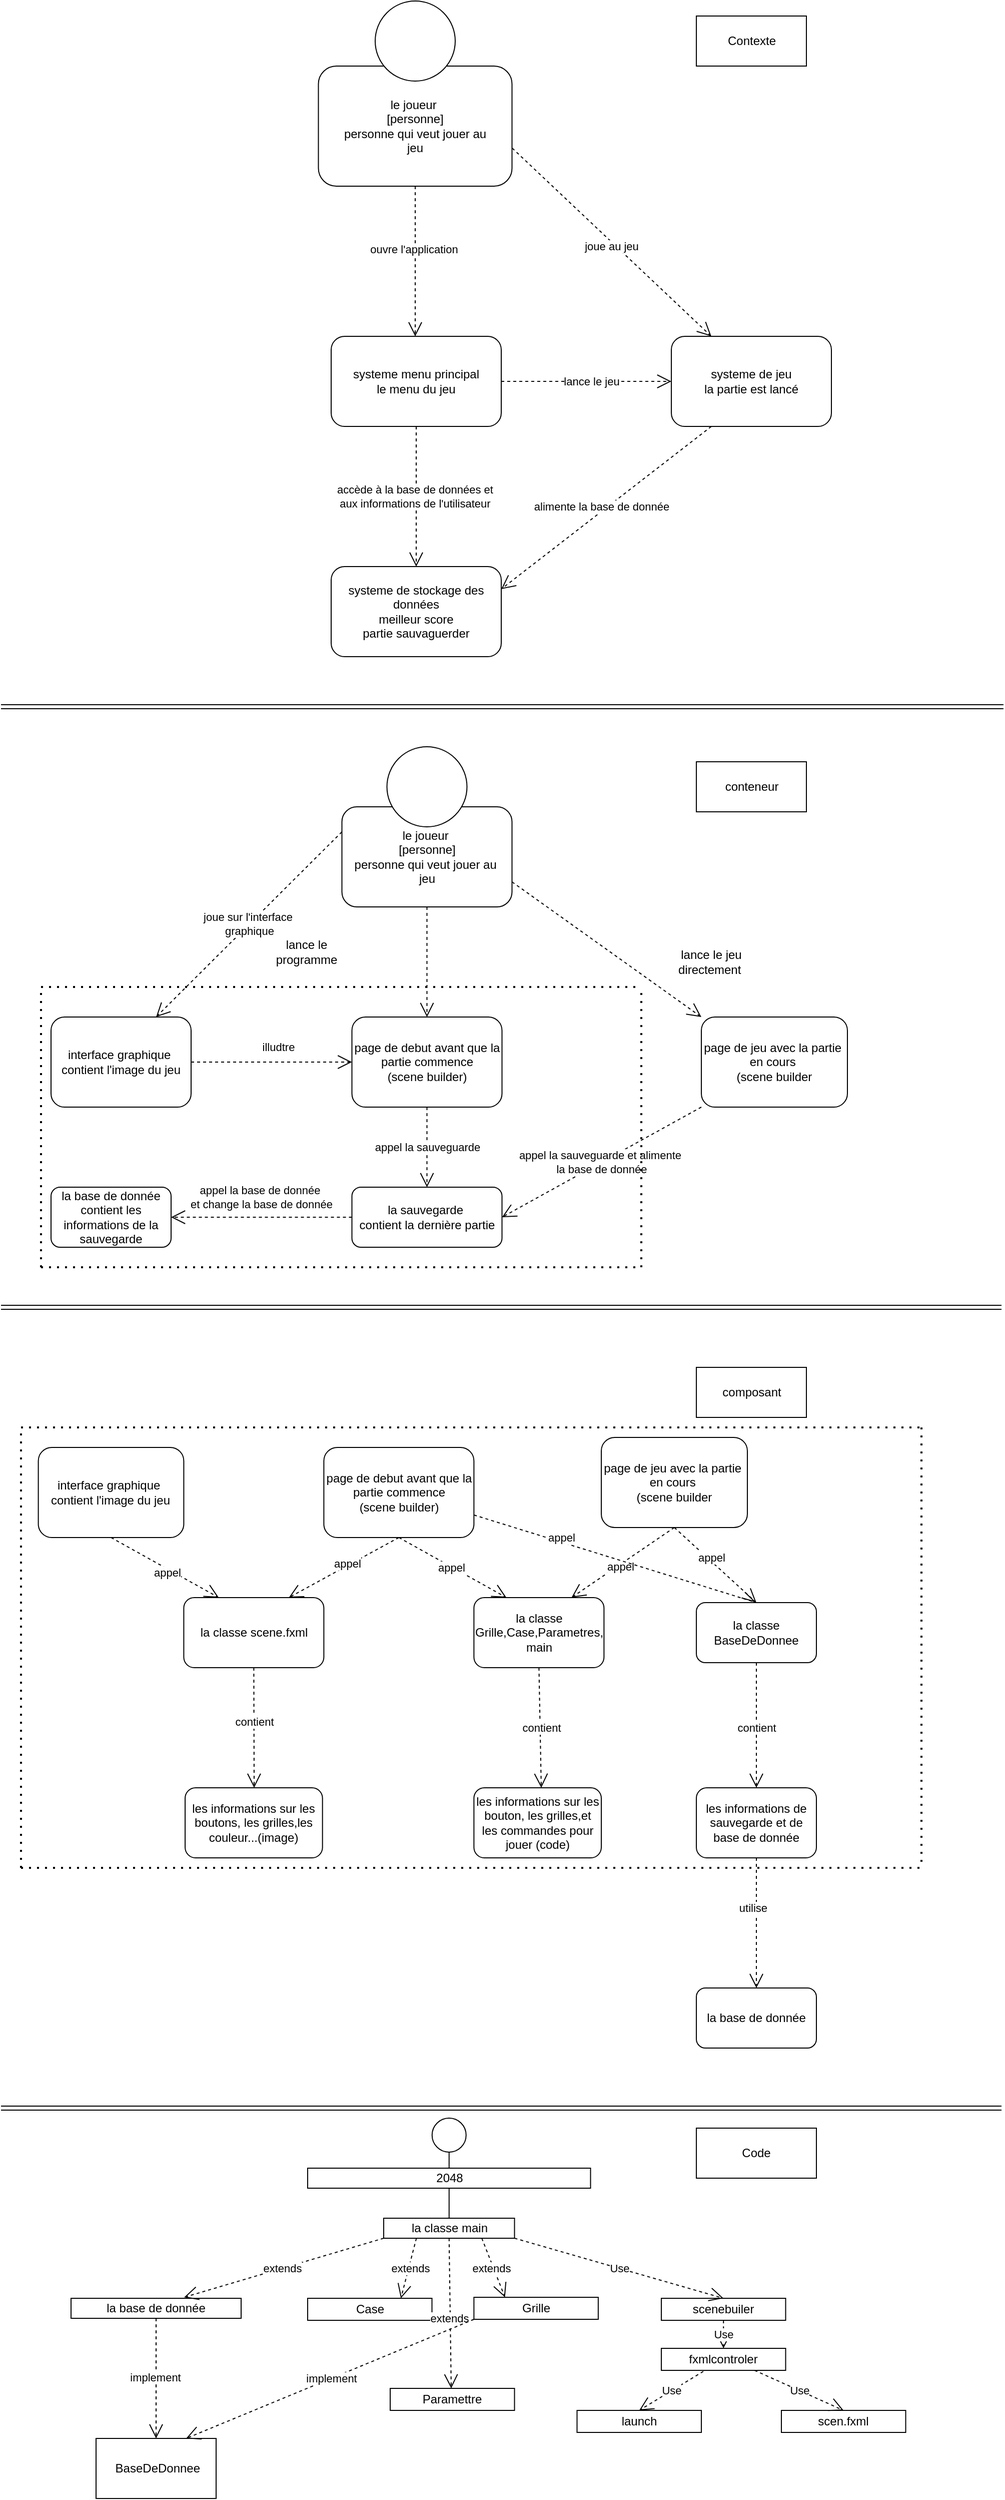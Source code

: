 <mxfile version="20.7.4" type="device"><diagram id="f_n2MWQCEkxtBgX8KyKz" name="Page-1"><mxGraphModel dx="1434" dy="802" grid="1" gridSize="10" guides="1" tooltips="1" connect="1" arrows="1" fold="1" page="1" pageScale="1" pageWidth="827" pageHeight="1169" math="0" shadow="0"><root><mxCell id="0"/><mxCell id="1" parent="0"/><mxCell id="XCGW9679U_AOxH5DLsGi-2" value="&lt;br&gt;" style="rounded=1;whiteSpace=wrap;html=1;" parent="1" vertex="1"><mxGeometry x="317.25" y="80" width="193.5" height="120" as="geometry"/></mxCell><mxCell id="XCGW9679U_AOxH5DLsGi-3" value="" style="ellipse;whiteSpace=wrap;html=1;aspect=fixed;" parent="1" vertex="1"><mxGeometry x="374" y="15" width="80" height="80" as="geometry"/></mxCell><mxCell id="XCGW9679U_AOxH5DLsGi-5" value="le joueur&amp;nbsp;&lt;br&gt;[personne]&lt;br&gt;personne qui veut jouer au jeu" style="text;strokeColor=none;align=center;fillColor=none;html=1;verticalAlign=middle;whiteSpace=wrap;rounded=0;" parent="1" vertex="1"><mxGeometry x="336" y="95" width="156" height="90" as="geometry"/></mxCell><mxCell id="XCGW9679U_AOxH5DLsGi-8" value="ouvre l'application&amp;nbsp;" style="endArrow=open;endSize=12;dashed=1;html=1;rounded=0;exitX=0.5;exitY=1;exitDx=0;exitDy=0;" parent="1" source="XCGW9679U_AOxH5DLsGi-2" edge="1"><mxGeometry x="-0.158" width="160" relative="1" as="geometry"><mxPoint x="330" y="380" as="sourcePoint"/><mxPoint x="414" y="350" as="targetPoint"/><mxPoint as="offset"/></mxGeometry></mxCell><mxCell id="bxx62z62F2Oq8NDC_ObV-1" value="" style="rounded=1;whiteSpace=wrap;html=1;" parent="1" vertex="1"><mxGeometry x="330" y="350" width="170" height="90" as="geometry"/></mxCell><mxCell id="bxx62z62F2Oq8NDC_ObV-2" value="systeme menu principal&lt;br&gt;le menu du jeu" style="text;strokeColor=none;align=center;fillColor=none;html=1;verticalAlign=middle;whiteSpace=wrap;rounded=0;" parent="1" vertex="1"><mxGeometry x="340" y="360" width="150" height="70" as="geometry"/></mxCell><mxCell id="bxx62z62F2Oq8NDC_ObV-3" value="accède à la base de données et&amp;nbsp;&lt;br&gt;aux informations de l'utilisateur&amp;nbsp;" style="endArrow=open;endSize=12;dashed=1;html=1;rounded=0;exitX=0.5;exitY=1;exitDx=0;exitDy=0;" parent="1" source="bxx62z62F2Oq8NDC_ObV-1" edge="1"><mxGeometry width="160" relative="1" as="geometry"><mxPoint x="330" y="410" as="sourcePoint"/><mxPoint x="415" y="580" as="targetPoint"/><mxPoint as="offset"/></mxGeometry></mxCell><mxCell id="bxx62z62F2Oq8NDC_ObV-4" value="" style="rounded=1;whiteSpace=wrap;html=1;" parent="1" vertex="1"><mxGeometry x="330" y="580" width="170" height="90" as="geometry"/></mxCell><mxCell id="bxx62z62F2Oq8NDC_ObV-7" value="systeme de stockage des données&lt;br&gt;meilleur score&lt;br&gt;partie sauvaguerder" style="text;strokeColor=none;align=center;fillColor=none;html=1;verticalAlign=middle;whiteSpace=wrap;rounded=0;" parent="1" vertex="1"><mxGeometry x="340" y="590" width="150" height="70" as="geometry"/></mxCell><mxCell id="bxx62z62F2Oq8NDC_ObV-8" value="lance le jeu" style="endArrow=open;endSize=12;dashed=1;html=1;rounded=0;exitX=1;exitY=0.5;exitDx=0;exitDy=0;" parent="1" source="bxx62z62F2Oq8NDC_ObV-1" edge="1"><mxGeometry x="0.059" width="160" relative="1" as="geometry"><mxPoint x="330" y="370" as="sourcePoint"/><mxPoint x="670" y="395" as="targetPoint"/><Array as="points"><mxPoint x="590" y="395"/></Array><mxPoint as="offset"/></mxGeometry></mxCell><mxCell id="bxx62z62F2Oq8NDC_ObV-9" value="" style="rounded=1;whiteSpace=wrap;html=1;" parent="1" vertex="1"><mxGeometry x="670" y="350" width="160" height="90" as="geometry"/></mxCell><mxCell id="bxx62z62F2Oq8NDC_ObV-11" value="systeme de jeu&lt;br&gt;la partie est lancé" style="text;strokeColor=none;align=center;fillColor=none;html=1;verticalAlign=middle;whiteSpace=wrap;rounded=0;" parent="1" vertex="1"><mxGeometry x="680" y="360" width="140" height="70" as="geometry"/></mxCell><mxCell id="bxx62z62F2Oq8NDC_ObV-13" value="alimente la base de donnée" style="endArrow=open;endSize=12;dashed=1;html=1;rounded=0;exitX=0.25;exitY=1;exitDx=0;exitDy=0;entryX=1;entryY=0.25;entryDx=0;entryDy=0;" parent="1" source="bxx62z62F2Oq8NDC_ObV-9" target="bxx62z62F2Oq8NDC_ObV-4" edge="1"><mxGeometry x="0.024" y="-4" width="160" relative="1" as="geometry"><mxPoint x="330" y="360" as="sourcePoint"/><mxPoint x="490" y="360" as="targetPoint"/><mxPoint as="offset"/></mxGeometry></mxCell><mxCell id="bxx62z62F2Oq8NDC_ObV-14" value="joue au jeu" style="endArrow=open;endSize=12;dashed=1;html=1;rounded=0;exitX=1.001;exitY=0.683;exitDx=0;exitDy=0;exitPerimeter=0;entryX=0.25;entryY=0;entryDx=0;entryDy=0;" parent="1" source="XCGW9679U_AOxH5DLsGi-2" target="bxx62z62F2Oq8NDC_ObV-9" edge="1"><mxGeometry x="0.018" y="-3" width="160" relative="1" as="geometry"><mxPoint x="330" y="360" as="sourcePoint"/><mxPoint x="490" y="360" as="targetPoint"/><mxPoint as="offset"/></mxGeometry></mxCell><mxCell id="bxx62z62F2Oq8NDC_ObV-17" value="le joueur&amp;nbsp;&lt;br&gt;[personne]&lt;br&gt;personne qui veut jouer au&amp;nbsp;&lt;br&gt;jeu" style="rounded=1;whiteSpace=wrap;html=1;" parent="1" vertex="1"><mxGeometry x="340.75" y="820" width="170" height="100" as="geometry"/></mxCell><mxCell id="bxx62z62F2Oq8NDC_ObV-18" value="" style="ellipse;whiteSpace=wrap;html=1;aspect=fixed;" parent="1" vertex="1"><mxGeometry x="385.75" y="760" width="80" height="80" as="geometry"/></mxCell><mxCell id="bxx62z62F2Oq8NDC_ObV-20" value="page de debut avant que la partie commence&lt;br&gt;(scene builder)" style="rounded=1;whiteSpace=wrap;html=1;" parent="1" vertex="1"><mxGeometry x="350.75" y="1030" width="150" height="90" as="geometry"/></mxCell><mxCell id="bxx62z62F2Oq8NDC_ObV-21" value="" style="endArrow=open;endSize=12;dashed=1;html=1;rounded=0;exitX=0.5;exitY=1;exitDx=0;exitDy=0;entryX=0.5;entryY=0;entryDx=0;entryDy=0;" parent="1" source="bxx62z62F2Oq8NDC_ObV-17" target="bxx62z62F2Oq8NDC_ObV-20" edge="1"><mxGeometry x="-0.226" y="-74" width="160" relative="1" as="geometry"><mxPoint x="330" y="970" as="sourcePoint"/><mxPoint x="490" y="970" as="targetPoint"/><mxPoint as="offset"/></mxGeometry></mxCell><mxCell id="bxx62z62F2Oq8NDC_ObV-23" value="" style="endArrow=open;endSize=12;dashed=1;html=1;rounded=0;exitX=1;exitY=0.75;exitDx=0;exitDy=0;entryX=0;entryY=0;entryDx=0;entryDy=0;" parent="1" source="bxx62z62F2Oq8NDC_ObV-17" target="bxx62z62F2Oq8NDC_ObV-24" edge="1"><mxGeometry x="0.113" y="69" width="160" relative="1" as="geometry"><mxPoint x="330" y="970" as="sourcePoint"/><mxPoint x="511" y="1030" as="targetPoint"/><mxPoint as="offset"/></mxGeometry></mxCell><mxCell id="bxx62z62F2Oq8NDC_ObV-24" value="page de jeu avec la partie&amp;nbsp;&lt;br&gt;en cours&amp;nbsp;&lt;br&gt;(scene builder" style="rounded=1;whiteSpace=wrap;html=1;" parent="1" vertex="1"><mxGeometry x="700" y="1030" width="146" height="90" as="geometry"/></mxCell><mxCell id="bxx62z62F2Oq8NDC_ObV-25" value="appel la sauveguarde" style="endArrow=open;endSize=12;dashed=1;html=1;rounded=0;exitX=0.5;exitY=1;exitDx=0;exitDy=0;entryX=0.5;entryY=0;entryDx=0;entryDy=0;" parent="1" source="bxx62z62F2Oq8NDC_ObV-20" target="bxx62z62F2Oq8NDC_ObV-28" edge="1"><mxGeometry width="160" relative="1" as="geometry"><mxPoint x="339" y="1120" as="sourcePoint"/><mxPoint x="360" y="1200" as="targetPoint"/></mxGeometry></mxCell><mxCell id="bxx62z62F2Oq8NDC_ObV-26" value="appel la sauveguarde et alimente&amp;nbsp;&lt;br&gt;la base de donnée" style="endArrow=open;endSize=12;dashed=1;html=1;rounded=0;exitX=0;exitY=1;exitDx=0;exitDy=0;entryX=1;entryY=0.5;entryDx=0;entryDy=0;" parent="1" source="bxx62z62F2Oq8NDC_ObV-24" target="bxx62z62F2Oq8NDC_ObV-28" edge="1"><mxGeometry width="160" relative="1" as="geometry"><mxPoint x="330" y="1160" as="sourcePoint"/><mxPoint x="480" y="1200" as="targetPoint"/></mxGeometry></mxCell><mxCell id="bxx62z62F2Oq8NDC_ObV-28" value="la sauvegarde&amp;nbsp;&lt;br&gt;contient la dernière partie" style="rounded=1;whiteSpace=wrap;html=1;" parent="1" vertex="1"><mxGeometry x="350.75" y="1200" width="150" height="60" as="geometry"/></mxCell><mxCell id="bxx62z62F2Oq8NDC_ObV-29" value="lance le programme" style="text;strokeColor=none;align=center;fillColor=none;html=1;verticalAlign=middle;whiteSpace=wrap;rounded=0;" parent="1" vertex="1"><mxGeometry x="260" y="950" width="90.75" height="30" as="geometry"/></mxCell><mxCell id="bxx62z62F2Oq8NDC_ObV-30" value="lance le jeu directement&amp;nbsp;" style="text;strokeColor=none;align=center;fillColor=none;html=1;verticalAlign=middle;whiteSpace=wrap;rounded=0;" parent="1" vertex="1"><mxGeometry x="680" y="960" width="60" height="30" as="geometry"/></mxCell><mxCell id="bxx62z62F2Oq8NDC_ObV-32" value="" style="endArrow=none;dashed=1;html=1;dashPattern=1 3;strokeWidth=2;rounded=0;" parent="1" edge="1"><mxGeometry width="50" height="50" relative="1" as="geometry"><mxPoint x="40" y="1000" as="sourcePoint"/><mxPoint x="640" y="1000" as="targetPoint"/></mxGeometry></mxCell><mxCell id="bxx62z62F2Oq8NDC_ObV-33" value="" style="endArrow=none;dashed=1;html=1;dashPattern=1 3;strokeWidth=2;rounded=0;" parent="1" edge="1"><mxGeometry width="50" height="50" relative="1" as="geometry"><mxPoint x="640" y="1280" as="sourcePoint"/><mxPoint x="640" y="1000" as="targetPoint"/></mxGeometry></mxCell><mxCell id="bxx62z62F2Oq8NDC_ObV-34" value="" style="endArrow=none;dashed=1;html=1;dashPattern=1 3;strokeWidth=2;rounded=0;" parent="1" edge="1"><mxGeometry width="50" height="50" relative="1" as="geometry"><mxPoint x="40" y="1280" as="sourcePoint"/><mxPoint x="40" y="1000" as="targetPoint"/></mxGeometry></mxCell><mxCell id="bxx62z62F2Oq8NDC_ObV-35" value="" style="endArrow=none;dashed=1;html=1;dashPattern=1 3;strokeWidth=2;rounded=0;" parent="1" edge="1"><mxGeometry width="50" height="50" relative="1" as="geometry"><mxPoint x="40" y="1280" as="sourcePoint"/><mxPoint x="640" y="1280" as="targetPoint"/></mxGeometry></mxCell><mxCell id="bxx62z62F2Oq8NDC_ObV-36" value="la base de donnée&lt;br&gt;contient les informations de la sauvegarde" style="rounded=1;whiteSpace=wrap;html=1;" parent="1" vertex="1"><mxGeometry x="50" y="1200" width="120" height="60" as="geometry"/></mxCell><mxCell id="bxx62z62F2Oq8NDC_ObV-37" value="appel la base de donnée&amp;nbsp;&lt;br&gt;et change la base de donnée" style="endArrow=open;endSize=12;dashed=1;html=1;rounded=0;entryX=1;entryY=0.5;entryDx=0;entryDy=0;exitX=0;exitY=0.5;exitDx=0;exitDy=0;" parent="1" source="bxx62z62F2Oq8NDC_ObV-28" target="bxx62z62F2Oq8NDC_ObV-36" edge="1"><mxGeometry x="0.004" y="-20" width="160" relative="1" as="geometry"><mxPoint x="330" y="1030" as="sourcePoint"/><mxPoint x="490" y="1030" as="targetPoint"/><mxPoint as="offset"/></mxGeometry></mxCell><mxCell id="bxx62z62F2Oq8NDC_ObV-38" value="interface graphique&amp;nbsp;&lt;br&gt;contient l'image du jeu" style="rounded=1;whiteSpace=wrap;html=1;" parent="1" vertex="1"><mxGeometry x="50" y="1030" width="140" height="90" as="geometry"/></mxCell><mxCell id="bxx62z62F2Oq8NDC_ObV-40" value="joue sur l'interface&amp;nbsp;&lt;br&gt;graphique" style="endArrow=open;endSize=12;dashed=1;html=1;rounded=0;entryX=0.75;entryY=0;entryDx=0;entryDy=0;exitX=0;exitY=0.25;exitDx=0;exitDy=0;" parent="1" source="bxx62z62F2Oq8NDC_ObV-17" target="bxx62z62F2Oq8NDC_ObV-38" edge="1"><mxGeometry width="160" relative="1" as="geometry"><mxPoint x="330" y="1000" as="sourcePoint"/><mxPoint x="490" y="1000" as="targetPoint"/></mxGeometry></mxCell><mxCell id="bxx62z62F2Oq8NDC_ObV-41" value="illudtre" style="endArrow=open;endSize=12;dashed=1;html=1;rounded=0;exitX=1;exitY=0.5;exitDx=0;exitDy=0;entryX=0;entryY=0.5;entryDx=0;entryDy=0;" parent="1" source="bxx62z62F2Oq8NDC_ObV-38" target="bxx62z62F2Oq8NDC_ObV-20" edge="1"><mxGeometry x="0.081" y="15" width="160" relative="1" as="geometry"><mxPoint x="330" y="990" as="sourcePoint"/><mxPoint x="490" y="990" as="targetPoint"/><mxPoint as="offset"/></mxGeometry></mxCell><mxCell id="bxx62z62F2Oq8NDC_ObV-43" value="Contexte" style="html=1;" parent="1" vertex="1"><mxGeometry x="695" y="30" width="110" height="50" as="geometry"/></mxCell><mxCell id="bxx62z62F2Oq8NDC_ObV-44" value="" style="shape=link;html=1;rounded=0;" parent="1" edge="1"><mxGeometry width="100" relative="1" as="geometry"><mxPoint y="720" as="sourcePoint"/><mxPoint x="1002" y="720" as="targetPoint"/></mxGeometry></mxCell><mxCell id="bxx62z62F2Oq8NDC_ObV-45" value="conteneur" style="html=1;" parent="1" vertex="1"><mxGeometry x="695" y="775" width="110" height="50" as="geometry"/></mxCell><mxCell id="bxx62z62F2Oq8NDC_ObV-47" value="" style="shape=link;html=1;rounded=0;" parent="1" edge="1"><mxGeometry width="100" relative="1" as="geometry"><mxPoint y="1320" as="sourcePoint"/><mxPoint x="1000" y="1320" as="targetPoint"/></mxGeometry></mxCell><mxCell id="bxx62z62F2Oq8NDC_ObV-48" value="composant" style="html=1;" parent="1" vertex="1"><mxGeometry x="695" y="1380" width="110" height="50" as="geometry"/></mxCell><mxCell id="bxx62z62F2Oq8NDC_ObV-52" value="interface graphique&amp;nbsp;&lt;br&gt;contient l'image du jeu" style="rounded=1;whiteSpace=wrap;html=1;" parent="1" vertex="1"><mxGeometry x="37.31" y="1460" width="145.38" height="90" as="geometry"/></mxCell><mxCell id="bxx62z62F2Oq8NDC_ObV-53" value="page de debut avant que la partie commence&lt;br&gt;(scene builder)" style="rounded=1;whiteSpace=wrap;html=1;" parent="1" vertex="1"><mxGeometry x="322.69" y="1460" width="150" height="90" as="geometry"/></mxCell><mxCell id="bxx62z62F2Oq8NDC_ObV-54" value="&lt;font style=&quot;vertical-align: inherit;&quot;&gt;&lt;font style=&quot;vertical-align: inherit;&quot;&gt;appel&lt;/font&gt;&lt;/font&gt;" style="endArrow=open;endSize=12;dashed=1;html=1;rounded=0;exitX=0.5;exitY=1;exitDx=0;exitDy=0;entryX=0.25;entryY=0;entryDx=0;entryDy=0;" parent="1" source="bxx62z62F2Oq8NDC_ObV-52" target="bxx62z62F2Oq8NDC_ObV-55" edge="1"><mxGeometry x="0.06" y="-3" width="160" relative="1" as="geometry"><mxPoint x="400" y="1750" as="sourcePoint"/><mxPoint x="310" y="1680" as="targetPoint"/><mxPoint as="offset"/></mxGeometry></mxCell><mxCell id="bxx62z62F2Oq8NDC_ObV-55" value="la classe scene.fxml&lt;br&gt;" style="rounded=1;whiteSpace=wrap;html=1;" parent="1" vertex="1"><mxGeometry x="182.69" y="1610" width="140" height="70" as="geometry"/></mxCell><mxCell id="bxx62z62F2Oq8NDC_ObV-58" value="page de jeu avec la partie&amp;nbsp;&lt;br&gt;en cours&amp;nbsp;&lt;br&gt;(scene builder" style="rounded=1;whiteSpace=wrap;html=1;" parent="1" vertex="1"><mxGeometry x="600" y="1450" width="146" height="90" as="geometry"/></mxCell><mxCell id="XHBotWARn2kSDnQEhnO9-2" value="&lt;font style=&quot;vertical-align: inherit;&quot;&gt;&lt;font style=&quot;vertical-align: inherit;&quot;&gt;appel&lt;/font&gt;&lt;/font&gt;" style="endArrow=open;endSize=12;dashed=1;html=1;rounded=0;exitX=0.5;exitY=1;exitDx=0;exitDy=0;entryX=0.75;entryY=0;entryDx=0;entryDy=0;" edge="1" parent="1" source="bxx62z62F2Oq8NDC_ObV-53" target="bxx62z62F2Oq8NDC_ObV-55"><mxGeometry x="-0.072" y="-2" width="160" relative="1" as="geometry"><mxPoint x="650" y="1570" as="sourcePoint"/><mxPoint x="810" y="1570" as="targetPoint"/><mxPoint as="offset"/></mxGeometry></mxCell><mxCell id="XHBotWARn2kSDnQEhnO9-3" value="&lt;font style=&quot;vertical-align: inherit;&quot;&gt;&lt;font style=&quot;vertical-align: inherit;&quot;&gt;contient&lt;/font&gt;&lt;/font&gt;" style="endArrow=open;endSize=12;dashed=1;html=1;rounded=0;exitX=0.5;exitY=1;exitDx=0;exitDy=0;" edge="1" parent="1" source="bxx62z62F2Oq8NDC_ObV-55"><mxGeometry x="-0.091" width="160" relative="1" as="geometry"><mxPoint x="650" y="1710" as="sourcePoint"/><mxPoint x="253" y="1800" as="targetPoint"/><mxPoint as="offset"/></mxGeometry></mxCell><mxCell id="XHBotWARn2kSDnQEhnO9-4" value="les informations sur les boutons, les grilles,les couleur...(image)" style="rounded=1;whiteSpace=wrap;html=1;" vertex="1" parent="1"><mxGeometry x="184.03" y="1800" width="137.31" height="70" as="geometry"/></mxCell><mxCell id="XHBotWARn2kSDnQEhnO9-5" value="la classe Grille,Case,Parametres,&lt;br&gt;main" style="rounded=1;whiteSpace=wrap;html=1;" vertex="1" parent="1"><mxGeometry x="472.69" y="1610" width="130" height="70" as="geometry"/></mxCell><mxCell id="XHBotWARn2kSDnQEhnO9-6" value="appel" style="endArrow=open;endSize=12;dashed=1;html=1;rounded=0;exitX=0.5;exitY=1;exitDx=0;exitDy=0;entryX=0.25;entryY=0;entryDx=0;entryDy=0;" edge="1" parent="1" source="bxx62z62F2Oq8NDC_ObV-53" target="XHBotWARn2kSDnQEhnO9-5"><mxGeometry x="-0.02" y="-1" width="160" relative="1" as="geometry"><mxPoint x="650" y="1550" as="sourcePoint"/><mxPoint x="810" y="1550" as="targetPoint"/><mxPoint as="offset"/></mxGeometry></mxCell><mxCell id="XHBotWARn2kSDnQEhnO9-8" value="appel" style="endArrow=open;endSize=12;dashed=1;html=1;rounded=0;entryX=0.75;entryY=0;entryDx=0;entryDy=0;exitX=0.5;exitY=1;exitDx=0;exitDy=0;" edge="1" parent="1" source="bxx62z62F2Oq8NDC_ObV-58" target="XHBotWARn2kSDnQEhnO9-5"><mxGeometry x="0.082" y="3" width="160" relative="1" as="geometry"><mxPoint x="650" y="1550" as="sourcePoint"/><mxPoint x="810" y="1550" as="targetPoint"/><mxPoint y="-1" as="offset"/></mxGeometry></mxCell><mxCell id="XHBotWARn2kSDnQEhnO9-9" value="contient" style="endArrow=open;endSize=12;dashed=1;html=1;rounded=0;exitX=0.5;exitY=1;exitDx=0;exitDy=0;" edge="1" parent="1" source="XHBotWARn2kSDnQEhnO9-5"><mxGeometry x="0.0" y="1" width="160" relative="1" as="geometry"><mxPoint x="650" y="1780" as="sourcePoint"/><mxPoint x="540" y="1800" as="targetPoint"/><mxPoint as="offset"/></mxGeometry></mxCell><mxCell id="XHBotWARn2kSDnQEhnO9-10" value="les informations sur les bouton, les grilles,et les commandes pour jouer (code)" style="rounded=1;whiteSpace=wrap;html=1;" vertex="1" parent="1"><mxGeometry x="472.69" y="1800" width="127.31" height="70" as="geometry"/></mxCell><mxCell id="XHBotWARn2kSDnQEhnO9-11" value="appel" style="endArrow=open;endSize=12;dashed=1;html=1;rounded=0;exitX=1;exitY=0.75;exitDx=0;exitDy=0;entryX=0.5;entryY=0;entryDx=0;entryDy=0;" edge="1" parent="1" source="bxx62z62F2Oq8NDC_ObV-53" target="XHBotWARn2kSDnQEhnO9-14"><mxGeometry x="-0.391" y="4" width="160" relative="1" as="geometry"><mxPoint x="650" y="1760" as="sourcePoint"/><mxPoint x="720" y="1600" as="targetPoint"/><mxPoint as="offset"/></mxGeometry></mxCell><mxCell id="XHBotWARn2kSDnQEhnO9-13" value="appel" style="endArrow=open;endSize=12;dashed=1;html=1;rounded=0;exitX=0.5;exitY=1;exitDx=0;exitDy=0;entryX=0.5;entryY=0;entryDx=0;entryDy=0;" edge="1" parent="1" source="bxx62z62F2Oq8NDC_ObV-58" target="XHBotWARn2kSDnQEhnO9-14"><mxGeometry x="-0.144" y="3" width="160" relative="1" as="geometry"><mxPoint x="650" y="1820" as="sourcePoint"/><mxPoint x="720" y="1600" as="targetPoint"/><mxPoint as="offset"/></mxGeometry></mxCell><mxCell id="XHBotWARn2kSDnQEhnO9-14" value="la classe BaseDeDonnee" style="rounded=1;whiteSpace=wrap;html=1;" vertex="1" parent="1"><mxGeometry x="695" y="1615" width="120" height="60" as="geometry"/></mxCell><mxCell id="XHBotWARn2kSDnQEhnO9-15" value="contient" style="endArrow=open;endSize=12;dashed=1;html=1;rounded=0;exitX=0.5;exitY=1;exitDx=0;exitDy=0;" edge="1" parent="1" source="XHBotWARn2kSDnQEhnO9-14" target="XHBotWARn2kSDnQEhnO9-16"><mxGeometry x="0.04" width="160" relative="1" as="geometry"><mxPoint x="650" y="1810" as="sourcePoint"/><mxPoint x="755" y="1790" as="targetPoint"/><mxPoint as="offset"/></mxGeometry></mxCell><mxCell id="XHBotWARn2kSDnQEhnO9-16" value="les informations de sauvegarde et de base de donnée" style="rounded=1;whiteSpace=wrap;html=1;" vertex="1" parent="1"><mxGeometry x="695" y="1800" width="120" height="70" as="geometry"/></mxCell><mxCell id="XHBotWARn2kSDnQEhnO9-17" value="la base de donnée" style="rounded=1;whiteSpace=wrap;html=1;" vertex="1" parent="1"><mxGeometry x="695" y="2000" width="120" height="60" as="geometry"/></mxCell><mxCell id="XHBotWARn2kSDnQEhnO9-18" value="utilise&amp;nbsp;" style="endArrow=open;endSize=12;dashed=1;html=1;rounded=0;exitX=0.5;exitY=1;exitDx=0;exitDy=0;entryX=0.5;entryY=0;entryDx=0;entryDy=0;" edge="1" parent="1" source="XHBotWARn2kSDnQEhnO9-16" target="XHBotWARn2kSDnQEhnO9-17"><mxGeometry x="-0.232" y="-2" width="160" relative="1" as="geometry"><mxPoint x="650" y="1800" as="sourcePoint"/><mxPoint x="810" y="1800" as="targetPoint"/><mxPoint as="offset"/></mxGeometry></mxCell><mxCell id="XHBotWARn2kSDnQEhnO9-19" value="" style="endArrow=none;dashed=1;html=1;dashPattern=1 3;strokeWidth=2;rounded=0;" edge="1" parent="1"><mxGeometry width="50" height="50" relative="1" as="geometry"><mxPoint x="20" y="1880" as="sourcePoint"/><mxPoint x="920" y="1880" as="targetPoint"/></mxGeometry></mxCell><mxCell id="XHBotWARn2kSDnQEhnO9-20" value="" style="endArrow=none;dashed=1;html=1;dashPattern=1 3;strokeWidth=2;rounded=0;" edge="1" parent="1"><mxGeometry width="50" height="50" relative="1" as="geometry"><mxPoint x="920" y="1440" as="sourcePoint"/><mxPoint x="920" y="1880" as="targetPoint"/></mxGeometry></mxCell><mxCell id="XHBotWARn2kSDnQEhnO9-21" value="" style="endArrow=none;dashed=1;html=1;dashPattern=1 3;strokeWidth=2;rounded=0;" edge="1" parent="1"><mxGeometry width="50" height="50" relative="1" as="geometry"><mxPoint x="20" y="1880" as="sourcePoint"/><mxPoint x="20" y="1440" as="targetPoint"/></mxGeometry></mxCell><mxCell id="XHBotWARn2kSDnQEhnO9-23" value="" style="endArrow=none;dashed=1;html=1;dashPattern=1 3;strokeWidth=2;rounded=0;" edge="1" parent="1"><mxGeometry width="50" height="50" relative="1" as="geometry"><mxPoint x="20" y="1440" as="sourcePoint"/><mxPoint x="920" y="1440" as="targetPoint"/></mxGeometry></mxCell><mxCell id="XHBotWARn2kSDnQEhnO9-24" value="" style="shape=link;html=1;rounded=0;" edge="1" parent="1"><mxGeometry width="100" relative="1" as="geometry"><mxPoint y="2120" as="sourcePoint"/><mxPoint x="1000" y="2120" as="targetPoint"/></mxGeometry></mxCell><mxCell id="XHBotWARn2kSDnQEhnO9-28" value="2048" style="rounded=0;whiteSpace=wrap;html=1;" vertex="1" parent="1"><mxGeometry x="306.5" y="2180" width="282.75" height="20" as="geometry"/></mxCell><mxCell id="XHBotWARn2kSDnQEhnO9-29" value="" style="ellipse;whiteSpace=wrap;html=1;aspect=fixed;" vertex="1" parent="1"><mxGeometry x="430.87" y="2130" width="34" height="34" as="geometry"/></mxCell><mxCell id="XHBotWARn2kSDnQEhnO9-30" value="Code" style="rounded=0;whiteSpace=wrap;html=1;" vertex="1" parent="1"><mxGeometry x="695" y="2140" width="120" height="50" as="geometry"/></mxCell><mxCell id="XHBotWARn2kSDnQEhnO9-31" value="" style="endArrow=none;html=1;rounded=0;exitX=0.5;exitY=0;exitDx=0;exitDy=0;entryX=0.5;entryY=1;entryDx=0;entryDy=0;" edge="1" parent="1" source="XHBotWARn2kSDnQEhnO9-28" target="XHBotWARn2kSDnQEhnO9-29"><mxGeometry width="50" height="50" relative="1" as="geometry"><mxPoint x="470" y="2040" as="sourcePoint"/><mxPoint x="520" y="1990" as="targetPoint"/></mxGeometry></mxCell><mxCell id="XHBotWARn2kSDnQEhnO9-33" value="&amp;nbsp;BaseDeDonnee" style="rounded=0;whiteSpace=wrap;html=1;" vertex="1" parent="1"><mxGeometry x="95" y="2450" width="120" height="60" as="geometry"/></mxCell><mxCell id="XHBotWARn2kSDnQEhnO9-34" value="la base de donnée" style="rounded=0;whiteSpace=wrap;html=1;" vertex="1" parent="1"><mxGeometry x="70" y="2310" width="170" height="20" as="geometry"/></mxCell><mxCell id="XHBotWARn2kSDnQEhnO9-35" value="extends" style="endArrow=open;endSize=12;dashed=1;html=1;rounded=0;entryX=0.665;entryY=-0.05;entryDx=0;entryDy=0;entryPerimeter=0;exitX=0;exitY=1;exitDx=0;exitDy=0;" edge="1" parent="1" source="XHBotWARn2kSDnQEhnO9-37" target="XHBotWARn2kSDnQEhnO9-34"><mxGeometry x="0.016" width="160" relative="1" as="geometry"><mxPoint x="360" y="2250" as="sourcePoint"/><mxPoint x="580" y="2420" as="targetPoint"/><mxPoint as="offset"/></mxGeometry></mxCell><mxCell id="XHBotWARn2kSDnQEhnO9-36" value="implement" style="endArrow=open;endSize=12;dashed=1;html=1;rounded=0;exitX=0.5;exitY=1;exitDx=0;exitDy=0;entryX=0.5;entryY=0;entryDx=0;entryDy=0;" edge="1" parent="1" source="XHBotWARn2kSDnQEhnO9-34" target="XHBotWARn2kSDnQEhnO9-33"><mxGeometry x="-0.019" y="-1" width="160" relative="1" as="geometry"><mxPoint x="420" y="2420" as="sourcePoint"/><mxPoint x="580" y="2420" as="targetPoint"/><mxPoint as="offset"/></mxGeometry></mxCell><mxCell id="XHBotWARn2kSDnQEhnO9-37" value="la classe main" style="rounded=0;whiteSpace=wrap;html=1;" vertex="1" parent="1"><mxGeometry x="382.5" y="2230" width="130.75" height="20" as="geometry"/></mxCell><mxCell id="XHBotWARn2kSDnQEhnO9-38" value="Case" style="rounded=0;whiteSpace=wrap;html=1;" vertex="1" parent="1"><mxGeometry x="306.5" y="2310" width="124.25" height="22" as="geometry"/></mxCell><mxCell id="XHBotWARn2kSDnQEhnO9-40" value="" style="endArrow=none;html=1;rounded=0;entryX=0.5;entryY=1;entryDx=0;entryDy=0;exitX=0.5;exitY=0;exitDx=0;exitDy=0;" edge="1" parent="1" source="XHBotWARn2kSDnQEhnO9-37" target="XHBotWARn2kSDnQEhnO9-28"><mxGeometry width="50" height="50" relative="1" as="geometry"><mxPoint x="470" y="2440" as="sourcePoint"/><mxPoint x="520" y="2390" as="targetPoint"/></mxGeometry></mxCell><mxCell id="XHBotWARn2kSDnQEhnO9-44" value="Grille" style="rounded=0;whiteSpace=wrap;html=1;" vertex="1" parent="1"><mxGeometry x="472.69" y="2309" width="124.25" height="22" as="geometry"/></mxCell><mxCell id="XHBotWARn2kSDnQEhnO9-45" value="Paramettre" style="rounded=0;whiteSpace=wrap;html=1;" vertex="1" parent="1"><mxGeometry x="389" y="2400" width="124.25" height="22" as="geometry"/></mxCell><mxCell id="XHBotWARn2kSDnQEhnO9-46" value="extends" style="endArrow=open;endSize=12;dashed=1;html=1;rounded=0;exitX=0.25;exitY=1;exitDx=0;exitDy=0;entryX=0.75;entryY=0;entryDx=0;entryDy=0;" edge="1" parent="1" source="XHBotWARn2kSDnQEhnO9-37" target="XHBotWARn2kSDnQEhnO9-38"><mxGeometry x="-0.021" y="2" width="160" relative="1" as="geometry"><mxPoint x="420" y="2420" as="sourcePoint"/><mxPoint x="580" y="2420" as="targetPoint"/><mxPoint as="offset"/></mxGeometry></mxCell><mxCell id="XHBotWARn2kSDnQEhnO9-47" value="extends" style="endArrow=open;endSize=12;dashed=1;html=1;rounded=0;exitX=0.5;exitY=1;exitDx=0;exitDy=0;" edge="1" parent="1" source="XHBotWARn2kSDnQEhnO9-37"><mxGeometry x="0.067" y="-1" width="160" relative="1" as="geometry"><mxPoint x="420" y="2420" as="sourcePoint"/><mxPoint x="450" y="2400" as="targetPoint"/><mxPoint as="offset"/></mxGeometry></mxCell><mxCell id="XHBotWARn2kSDnQEhnO9-48" value="extends" style="endArrow=open;endSize=12;dashed=1;html=1;rounded=0;exitX=0.75;exitY=1;exitDx=0;exitDy=0;entryX=0.25;entryY=0;entryDx=0;entryDy=0;" edge="1" parent="1" source="XHBotWARn2kSDnQEhnO9-37" target="XHBotWARn2kSDnQEhnO9-44"><mxGeometry x="-0.01" y="-2" width="160" relative="1" as="geometry"><mxPoint x="420" y="2420" as="sourcePoint"/><mxPoint x="580" y="2420" as="targetPoint"/><mxPoint as="offset"/></mxGeometry></mxCell><mxCell id="XHBotWARn2kSDnQEhnO9-49" value="implement" style="endArrow=open;endSize=12;dashed=1;html=1;rounded=0;exitX=0;exitY=1;exitDx=0;exitDy=0;entryX=0.75;entryY=0;entryDx=0;entryDy=0;" edge="1" parent="1" source="XHBotWARn2kSDnQEhnO9-44" target="XHBotWARn2kSDnQEhnO9-33"><mxGeometry x="-0.008" width="160" relative="1" as="geometry"><mxPoint x="420" y="2420" as="sourcePoint"/><mxPoint x="580" y="2420" as="targetPoint"/><mxPoint as="offset"/></mxGeometry></mxCell><mxCell id="XHBotWARn2kSDnQEhnO9-51" value="scenebuiler" style="rounded=0;whiteSpace=wrap;html=1;" vertex="1" parent="1"><mxGeometry x="660" y="2310" width="124.25" height="22" as="geometry"/></mxCell><mxCell id="XHBotWARn2kSDnQEhnO9-52" value="fxmlcontroler" style="rounded=0;whiteSpace=wrap;html=1;" vertex="1" parent="1"><mxGeometry x="660" y="2360" width="124.25" height="22" as="geometry"/></mxCell><mxCell id="XHBotWARn2kSDnQEhnO9-53" value="scen.fxml" style="rounded=0;whiteSpace=wrap;html=1;" vertex="1" parent="1"><mxGeometry x="780" y="2422" width="124.25" height="22" as="geometry"/></mxCell><mxCell id="XHBotWARn2kSDnQEhnO9-54" value="launch" style="rounded=0;whiteSpace=wrap;html=1;" vertex="1" parent="1"><mxGeometry x="575.75" y="2422" width="124.25" height="22" as="geometry"/></mxCell><mxCell id="XHBotWARn2kSDnQEhnO9-55" value="Use" style="endArrow=open;endSize=12;dashed=1;html=1;rounded=0;exitX=0.5;exitY=1;exitDx=0;exitDy=0;entryX=0.5;entryY=0;entryDx=0;entryDy=0;" edge="1" parent="1" source="XHBotWARn2kSDnQEhnO9-51" target="XHBotWARn2kSDnQEhnO9-52"><mxGeometry width="160" relative="1" as="geometry"><mxPoint x="420" y="2420" as="sourcePoint"/><mxPoint x="580" y="2420" as="targetPoint"/></mxGeometry></mxCell><mxCell id="XHBotWARn2kSDnQEhnO9-57" value="Use" style="endArrow=open;endSize=12;dashed=1;html=1;rounded=0;entryX=0.5;entryY=0;entryDx=0;entryDy=0;exitX=1;exitY=1;exitDx=0;exitDy=0;" edge="1" parent="1" source="XHBotWARn2kSDnQEhnO9-37" target="XHBotWARn2kSDnQEhnO9-51"><mxGeometry width="160" relative="1" as="geometry"><mxPoint x="420" y="2420" as="sourcePoint"/><mxPoint x="580" y="2420" as="targetPoint"/></mxGeometry></mxCell><mxCell id="XHBotWARn2kSDnQEhnO9-58" value="Use" style="endArrow=open;endSize=12;dashed=1;html=1;rounded=0;exitX=0.338;exitY=1.045;exitDx=0;exitDy=0;entryX=0.5;entryY=0;entryDx=0;entryDy=0;exitPerimeter=0;" edge="1" parent="1" source="XHBotWARn2kSDnQEhnO9-52" target="XHBotWARn2kSDnQEhnO9-54"><mxGeometry width="160" relative="1" as="geometry"><mxPoint x="420" y="2420" as="sourcePoint"/><mxPoint x="580" y="2420" as="targetPoint"/></mxGeometry></mxCell><mxCell id="XHBotWARn2kSDnQEhnO9-59" value="Use" style="endArrow=open;endSize=12;dashed=1;html=1;rounded=0;exitX=0.75;exitY=1;exitDx=0;exitDy=0;entryX=0.5;entryY=0;entryDx=0;entryDy=0;" edge="1" parent="1" source="XHBotWARn2kSDnQEhnO9-52" target="XHBotWARn2kSDnQEhnO9-53"><mxGeometry width="160" relative="1" as="geometry"><mxPoint x="420" y="2420" as="sourcePoint"/><mxPoint x="580" y="2420" as="targetPoint"/></mxGeometry></mxCell></root></mxGraphModel></diagram></mxfile>